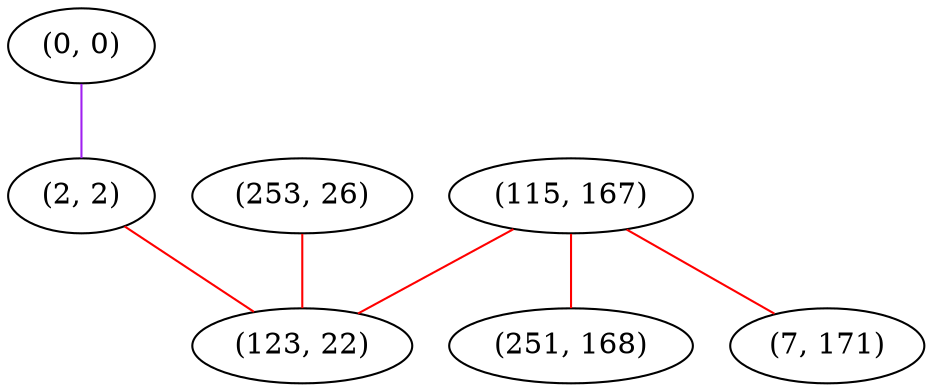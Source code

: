 graph "" {
"(0, 0)";
"(115, 167)";
"(2, 2)";
"(251, 168)";
"(7, 171)";
"(253, 26)";
"(123, 22)";
"(0, 0)" -- "(2, 2)"  [color=purple, key=0, weight=4];
"(115, 167)" -- "(251, 168)"  [color=red, key=0, weight=1];
"(115, 167)" -- "(7, 171)"  [color=red, key=0, weight=1];
"(115, 167)" -- "(123, 22)"  [color=red, key=0, weight=1];
"(2, 2)" -- "(123, 22)"  [color=red, key=0, weight=1];
"(253, 26)" -- "(123, 22)"  [color=red, key=0, weight=1];
}
